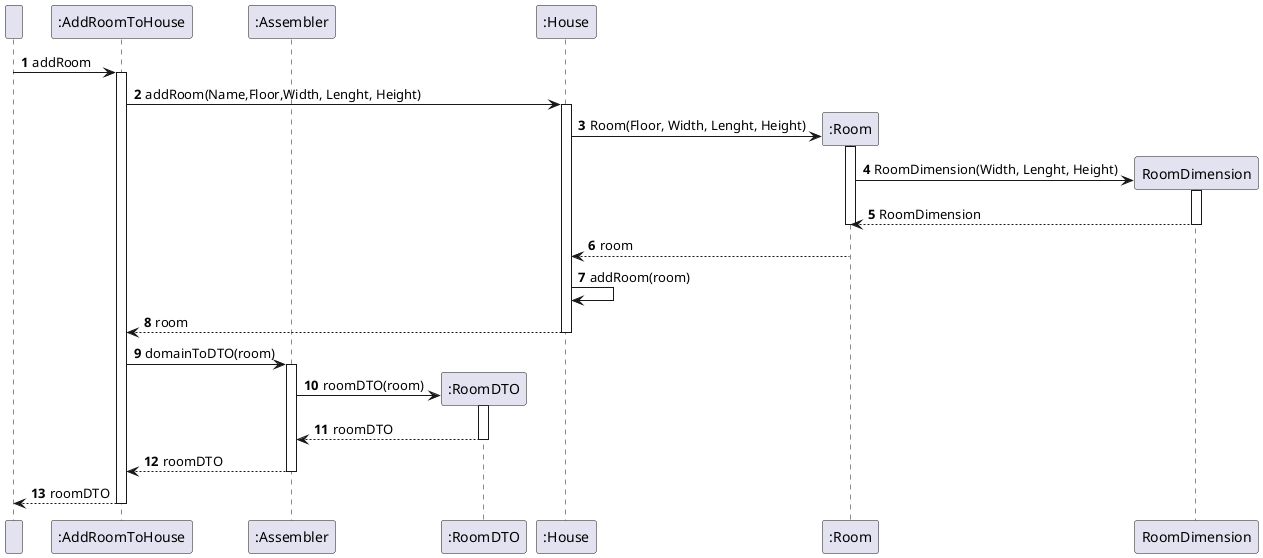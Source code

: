 @startuml
autonumber

participant " " as User
participant ":AddRoomToHouse" as Controller
participant ":Assembler" as Assembler
participant ":RoomDTO" as RoomDTO
participant ":House" as House
participant ":Room" as Room

User -> Controller: addRoom
activate Controller
Controller -> House: addRoom(Name,Floor,Width, Lenght, Height)
activate House
create Room
House -> Room: Room(Floor, Width, Lenght, Height)
create RoomDimension
activate Room
Room -> RoomDimension: RoomDimension(Width, Lenght, Height)
activate RoomDimension
RoomDimension --> Room: RoomDimension
deactivate RoomDimension
deactivate Room
Room --> House: room
House -> House: addRoom(room)
House --> Controller: room
deactivate House
Controller -> Assembler: domainToDTO(room)
activate Assembler
create RoomDTO
Assembler -> RoomDTO: roomDTO(room)
activate RoomDTO
RoomDTO --> Assembler: roomDTO
deactivate RoomDTO
Assembler --> Controller: roomDTO
deactivate Assembler
Controller --> User: roomDTO
deactivate Controller

@enduml